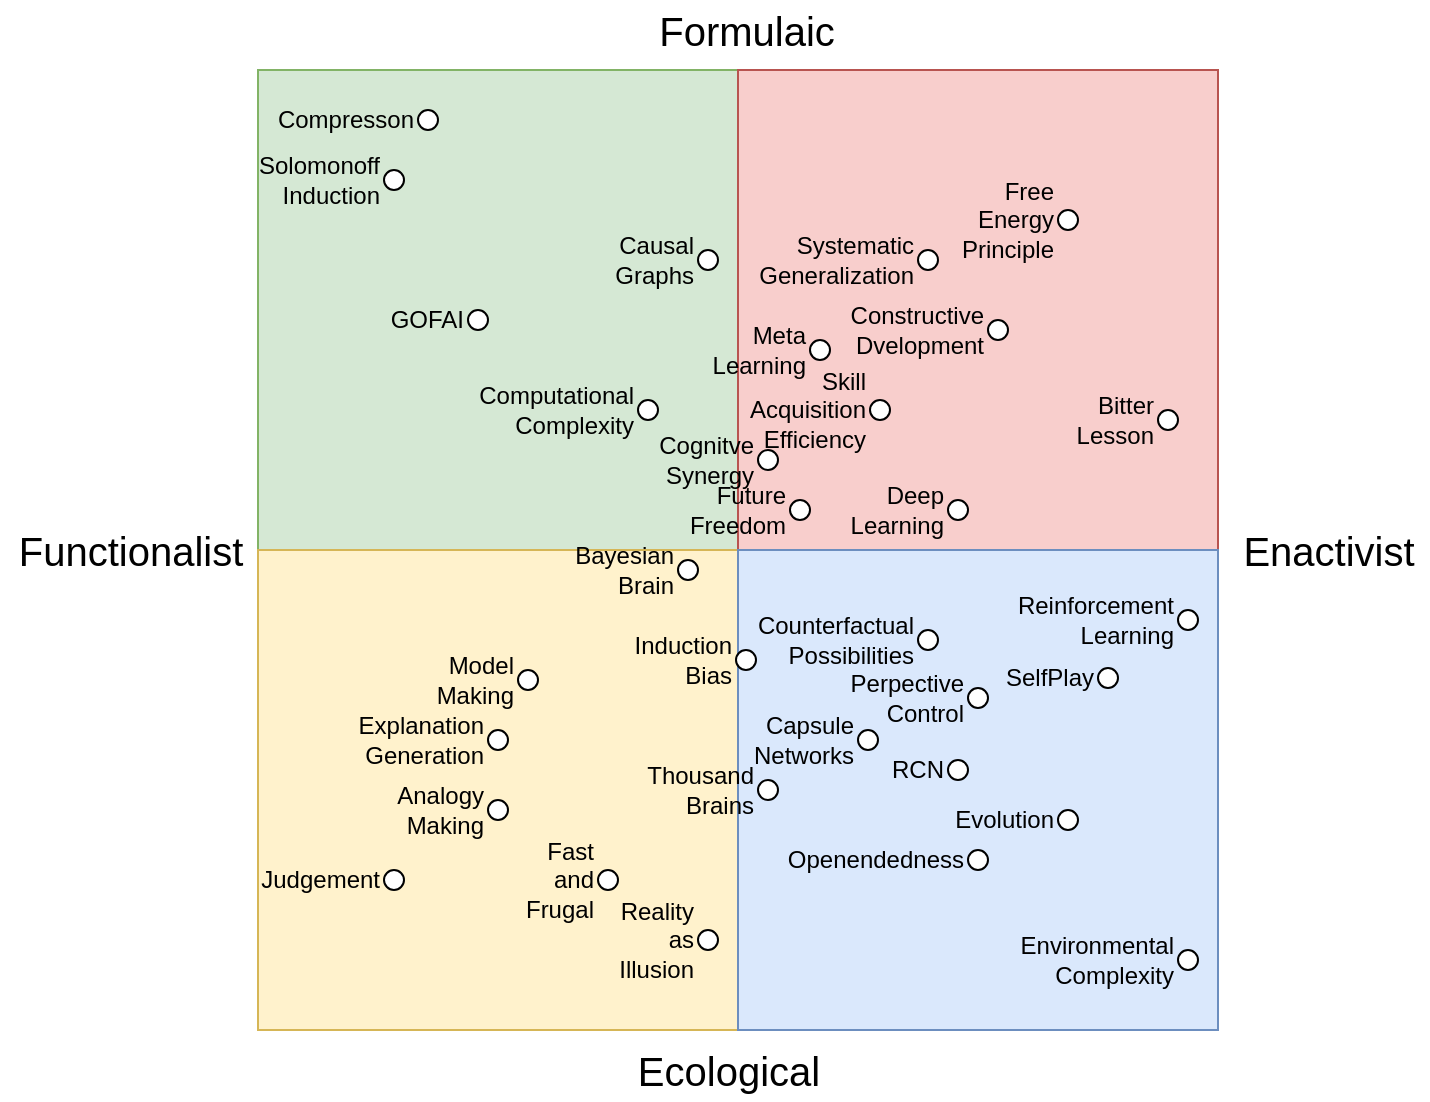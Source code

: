 <mxfile version="13.11.0" type="github">
  <diagram id="e_Nu4UiDqZK5FSXZQxsC" name="Page-1">
    <mxGraphModel dx="1562" dy="558" grid="1" gridSize="10" guides="1" tooltips="1" connect="1" arrows="1" fold="1" page="1" pageScale="1" pageWidth="850" pageHeight="1100" math="0" shadow="0">
      <root>
        <mxCell id="0" />
        <mxCell id="1" parent="0" />
        <mxCell id="trqewR6XDROr1OXFbvpF-3" value="" style="whiteSpace=wrap;html=1;aspect=fixed;fillColor=#d5e8d4;strokeColor=#82b366;" parent="1" vertex="1">
          <mxGeometry x="120" y="40" width="240" height="240" as="geometry" />
        </mxCell>
        <mxCell id="trqewR6XDROr1OXFbvpF-5" value="" style="whiteSpace=wrap;html=1;aspect=fixed;fillColor=#f8cecc;strokeColor=#b85450;" parent="1" vertex="1">
          <mxGeometry x="360" y="40" width="240" height="240" as="geometry" />
        </mxCell>
        <mxCell id="trqewR6XDROr1OXFbvpF-6" value="" style="whiteSpace=wrap;html=1;aspect=fixed;fillColor=#fff2cc;strokeColor=#d6b656;" parent="1" vertex="1">
          <mxGeometry x="120" y="280" width="240" height="240" as="geometry" />
        </mxCell>
        <mxCell id="trqewR6XDROr1OXFbvpF-7" value="" style="whiteSpace=wrap;html=1;aspect=fixed;fillColor=#dae8fc;strokeColor=#6c8ebf;" parent="1" vertex="1">
          <mxGeometry x="360" y="280" width="240" height="240" as="geometry" />
        </mxCell>
        <mxCell id="trqewR6XDROr1OXFbvpF-8" value="Ecological" style="text;html=1;align=center;verticalAlign=middle;resizable=0;points=[];autosize=1;fontSize=20;" parent="1" vertex="1">
          <mxGeometry x="300" y="525" width="110" height="30" as="geometry" />
        </mxCell>
        <mxCell id="trqewR6XDROr1OXFbvpF-9" value="Formulaic" style="text;html=1;align=center;verticalAlign=middle;resizable=0;points=[];autosize=1;fontSize=20;" parent="1" vertex="1">
          <mxGeometry x="314" y="5" width="100" height="30" as="geometry" />
        </mxCell>
        <mxCell id="trqewR6XDROr1OXFbvpF-10" value="Enactivist" style="text;html=1;align=center;verticalAlign=middle;resizable=0;points=[];autosize=1;fontSize=20;" parent="1" vertex="1">
          <mxGeometry x="605" y="265" width="100" height="30" as="geometry" />
        </mxCell>
        <mxCell id="trqewR6XDROr1OXFbvpF-11" value="Functionalist" style="text;html=1;align=center;verticalAlign=middle;resizable=0;points=[];autosize=1;fontSize=20;" parent="1" vertex="1">
          <mxGeometry x="-9" y="265" width="130" height="30" as="geometry" />
        </mxCell>
        <mxCell id="trqewR6XDROr1OXFbvpF-18" value="Model Making" style="ellipse;whiteSpace=wrap;html=1;aspect=fixed;fontSize=12;labelPosition=left;verticalLabelPosition=middle;align=right;verticalAlign=middle;" parent="1" vertex="1">
          <mxGeometry x="250" y="340" width="10" height="10" as="geometry" />
        </mxCell>
        <mxCell id="trqewR6XDROr1OXFbvpF-23" value="Thousand&lt;br&gt;Brains" style="ellipse;whiteSpace=wrap;html=1;aspect=fixed;fontSize=12;labelPosition=left;verticalLabelPosition=middle;align=right;verticalAlign=middle;" parent="1" vertex="1">
          <mxGeometry x="370" y="395" width="10" height="10" as="geometry" />
        </mxCell>
        <mxCell id="trqewR6XDROr1OXFbvpF-26" value="GOFAI" style="ellipse;whiteSpace=wrap;html=1;aspect=fixed;fontSize=12;labelPosition=left;verticalLabelPosition=middle;align=right;verticalAlign=middle;" parent="1" vertex="1">
          <mxGeometry x="225" y="160" width="10" height="10" as="geometry" />
        </mxCell>
        <mxCell id="trqewR6XDROr1OXFbvpF-28" value="Deep Learning" style="ellipse;whiteSpace=wrap;html=1;aspect=fixed;fontSize=12;labelPosition=left;verticalLabelPosition=middle;align=right;verticalAlign=middle;" parent="1" vertex="1">
          <mxGeometry x="465" y="255" width="10" height="10" as="geometry" />
        </mxCell>
        <mxCell id="trqewR6XDROr1OXFbvpF-29" value="Capsule&lt;br&gt;Networks" style="ellipse;whiteSpace=wrap;html=1;aspect=fixed;fontSize=12;labelPosition=left;verticalLabelPosition=middle;align=right;verticalAlign=middle;" parent="1" vertex="1">
          <mxGeometry x="420" y="370" width="10" height="10" as="geometry" />
        </mxCell>
        <mxCell id="trqewR6XDROr1OXFbvpF-39" value="Meta Learning" style="ellipse;whiteSpace=wrap;html=1;aspect=fixed;fontSize=12;labelPosition=left;verticalLabelPosition=middle;align=right;verticalAlign=middle;" parent="1" vertex="1">
          <mxGeometry x="396" y="175" width="10" height="10" as="geometry" />
        </mxCell>
        <mxCell id="trqewR6XDROr1OXFbvpF-51" value="Openendedness" style="ellipse;whiteSpace=wrap;html=1;aspect=fixed;fontSize=12;labelPosition=left;verticalLabelPosition=middle;align=right;verticalAlign=middle;" parent="1" vertex="1">
          <mxGeometry x="475" y="430" width="10" height="10" as="geometry" />
        </mxCell>
        <mxCell id="trqewR6XDROr1OXFbvpF-55" value="Analogy&lt;br&gt;Making" style="ellipse;whiteSpace=wrap;html=1;aspect=fixed;fontSize=12;labelPosition=left;verticalLabelPosition=middle;align=right;verticalAlign=middle;" parent="1" vertex="1">
          <mxGeometry x="235" y="405" width="10" height="10" as="geometry" />
        </mxCell>
        <mxCell id="trqewR6XDROr1OXFbvpF-59" value="Reality as Illusion" style="ellipse;whiteSpace=wrap;html=1;aspect=fixed;fontSize=12;labelPosition=left;verticalLabelPosition=middle;align=right;verticalAlign=middle;" parent="1" vertex="1">
          <mxGeometry x="340" y="470" width="10" height="10" as="geometry" />
        </mxCell>
        <mxCell id="trqewR6XDROr1OXFbvpF-63" value="Compresson" style="ellipse;whiteSpace=wrap;html=1;aspect=fixed;fontSize=12;labelPosition=left;verticalLabelPosition=middle;align=right;verticalAlign=middle;" parent="1" vertex="1">
          <mxGeometry x="200" y="60" width="10" height="10" as="geometry" />
        </mxCell>
        <mxCell id="trqewR6XDROr1OXFbvpF-70" value="Cognitve Synergy" style="ellipse;whiteSpace=wrap;html=1;aspect=fixed;fontSize=12;labelPosition=left;verticalLabelPosition=middle;align=right;verticalAlign=middle;" parent="1" vertex="1">
          <mxGeometry x="370" y="230" width="10" height="10" as="geometry" />
        </mxCell>
        <mxCell id="trqewR6XDROr1OXFbvpF-71" value="Causal Graphs" style="ellipse;whiteSpace=wrap;html=1;aspect=fixed;fontSize=12;labelPosition=left;verticalLabelPosition=middle;align=right;verticalAlign=middle;" parent="1" vertex="1">
          <mxGeometry x="340" y="130" width="10" height="10" as="geometry" />
        </mxCell>
        <mxCell id="trqewR6XDROr1OXFbvpF-72" value="Bitter Lesson" style="ellipse;whiteSpace=wrap;html=1;aspect=fixed;fontSize=12;labelPosition=left;verticalLabelPosition=middle;align=right;verticalAlign=middle;" parent="1" vertex="1">
          <mxGeometry x="570" y="210" width="10" height="10" as="geometry" />
        </mxCell>
        <mxCell id="trqewR6XDROr1OXFbvpF-75" value="Reinforcement Learning" style="ellipse;whiteSpace=wrap;html=1;aspect=fixed;fontSize=12;labelPosition=left;verticalLabelPosition=middle;align=right;verticalAlign=middle;" parent="1" vertex="1">
          <mxGeometry x="580" y="310" width="10" height="10" as="geometry" />
        </mxCell>
        <mxCell id="trqewR6XDROr1OXFbvpF-78" value="Induction Bias" style="ellipse;whiteSpace=wrap;html=1;aspect=fixed;fontSize=12;labelPosition=left;verticalLabelPosition=middle;align=right;verticalAlign=middle;" parent="1" vertex="1">
          <mxGeometry x="359" y="330" width="10" height="10" as="geometry" />
        </mxCell>
        <mxCell id="trqewR6XDROr1OXFbvpF-83" value="Judgement" style="ellipse;whiteSpace=wrap;html=1;aspect=fixed;fontSize=12;labelPosition=left;verticalLabelPosition=middle;align=right;verticalAlign=middle;" parent="1" vertex="1">
          <mxGeometry x="183" y="440" width="10" height="10" as="geometry" />
        </mxCell>
        <mxCell id="trqewR6XDROr1OXFbvpF-84" value="Bayesian&lt;br&gt;Brain" style="ellipse;whiteSpace=wrap;html=1;aspect=fixed;fontSize=12;labelPosition=left;verticalLabelPosition=middle;align=right;verticalAlign=middle;" parent="1" vertex="1">
          <mxGeometry x="330" y="285" width="10" height="10" as="geometry" />
        </mxCell>
        <mxCell id="trqewR6XDROr1OXFbvpF-86" value="Skill Acquisition Efficiency" style="ellipse;whiteSpace=wrap;html=1;aspect=fixed;fontSize=12;labelPosition=left;verticalLabelPosition=middle;align=right;verticalAlign=middle;" parent="1" vertex="1">
          <mxGeometry x="426" y="205" width="10" height="10" as="geometry" />
        </mxCell>
        <mxCell id="trqewR6XDROr1OXFbvpF-87" value="RCN" style="ellipse;whiteSpace=wrap;html=1;aspect=fixed;fontSize=12;labelPosition=left;verticalLabelPosition=middle;align=right;verticalAlign=middle;" parent="1" vertex="1">
          <mxGeometry x="465" y="385" width="10" height="10" as="geometry" />
        </mxCell>
        <mxCell id="trqewR6XDROr1OXFbvpF-88" value="Evolution" style="ellipse;whiteSpace=wrap;html=1;aspect=fixed;fontSize=12;labelPosition=left;verticalLabelPosition=middle;align=right;verticalAlign=middle;" parent="1" vertex="1">
          <mxGeometry x="520" y="410" width="10" height="10" as="geometry" />
        </mxCell>
        <mxCell id="trqewR6XDROr1OXFbvpF-89" value="Free Energy Principle" style="ellipse;whiteSpace=wrap;html=1;aspect=fixed;fontSize=12;labelPosition=left;verticalLabelPosition=middle;align=right;verticalAlign=middle;" parent="1" vertex="1">
          <mxGeometry x="520" y="110" width="10" height="10" as="geometry" />
        </mxCell>
        <mxCell id="LOAbWyqPgFJrH-aSDBwY-21" value="Computational Complexity" style="ellipse;whiteSpace=wrap;html=1;aspect=fixed;fontSize=12;labelPosition=left;verticalLabelPosition=middle;align=right;verticalAlign=middle;" parent="1" vertex="1">
          <mxGeometry x="310" y="205" width="10" height="10" as="geometry" />
        </mxCell>
        <mxCell id="eXJtEBARMdF0W1MzuHGJ-7" value="Explanation&lt;br&gt;Generation" style="ellipse;whiteSpace=wrap;html=1;aspect=fixed;fontSize=12;labelPosition=left;verticalLabelPosition=middle;align=right;verticalAlign=middle;" parent="1" vertex="1">
          <mxGeometry x="235" y="370" width="10" height="10" as="geometry" />
        </mxCell>
        <mxCell id="eXJtEBARMdF0W1MzuHGJ-12" value="SelfPlay" style="ellipse;whiteSpace=wrap;html=1;aspect=fixed;fontSize=12;labelPosition=left;verticalLabelPosition=middle;align=right;verticalAlign=middle;" parent="1" vertex="1">
          <mxGeometry x="540" y="339" width="10" height="10" as="geometry" />
        </mxCell>
        <mxCell id="eXJtEBARMdF0W1MzuHGJ-14" value="Fast and Frugal" style="ellipse;whiteSpace=wrap;html=1;aspect=fixed;fontSize=12;labelPosition=left;verticalLabelPosition=middle;align=right;verticalAlign=middle;" parent="1" vertex="1">
          <mxGeometry x="290" y="440" width="10" height="10" as="geometry" />
        </mxCell>
        <mxCell id="eXJtEBARMdF0W1MzuHGJ-15" value="Future Freedom" style="ellipse;whiteSpace=wrap;html=1;aspect=fixed;fontSize=12;labelPosition=left;verticalLabelPosition=middle;align=right;verticalAlign=middle;" parent="1" vertex="1">
          <mxGeometry x="386" y="255" width="10" height="10" as="geometry" />
        </mxCell>
        <mxCell id="eXJtEBARMdF0W1MzuHGJ-17" value="Solomonoff Induction" style="ellipse;whiteSpace=wrap;html=1;aspect=fixed;fontSize=12;labelPosition=left;verticalLabelPosition=middle;align=right;verticalAlign=middle;direction=west;" parent="1" vertex="1">
          <mxGeometry x="183" y="90" width="10" height="10" as="geometry" />
        </mxCell>
        <mxCell id="k-j6yH_58D2AUaqItA9q-1" value="Environmental&lt;br&gt;Complexity" style="ellipse;whiteSpace=wrap;html=1;aspect=fixed;fontSize=12;labelPosition=left;verticalLabelPosition=middle;align=right;verticalAlign=middle;" parent="1" vertex="1">
          <mxGeometry x="580" y="480" width="10" height="10" as="geometry" />
        </mxCell>
        <mxCell id="k-j6yH_58D2AUaqItA9q-2" value="Counterfactual&lt;br&gt;Possibilities" style="ellipse;whiteSpace=wrap;html=1;aspect=fixed;fontSize=12;labelPosition=left;verticalLabelPosition=middle;align=right;verticalAlign=middle;" parent="1" vertex="1">
          <mxGeometry x="450" y="320" width="10" height="10" as="geometry" />
        </mxCell>
        <mxCell id="k-j6yH_58D2AUaqItA9q-5" value="Constructive&lt;br&gt;Dvelopment" style="ellipse;whiteSpace=wrap;html=1;aspect=fixed;fontSize=12;labelPosition=left;verticalLabelPosition=middle;align=right;verticalAlign=middle;" parent="1" vertex="1">
          <mxGeometry x="485" y="165" width="10" height="10" as="geometry" />
        </mxCell>
        <mxCell id="k-j6yH_58D2AUaqItA9q-6" value="Perpective&lt;br&gt;Control" style="ellipse;whiteSpace=wrap;html=1;aspect=fixed;fontSize=12;labelPosition=left;verticalLabelPosition=middle;align=right;verticalAlign=middle;" parent="1" vertex="1">
          <mxGeometry x="475" y="349" width="10" height="10" as="geometry" />
        </mxCell>
        <mxCell id="QWCSz0HMptk9CQ3aTMiP-1" value="Systematic&lt;br&gt;Generalization" style="ellipse;whiteSpace=wrap;html=1;aspect=fixed;fontSize=12;labelPosition=left;verticalLabelPosition=middle;align=right;verticalAlign=middle;" vertex="1" parent="1">
          <mxGeometry x="450" y="130" width="10" height="10" as="geometry" />
        </mxCell>
      </root>
    </mxGraphModel>
  </diagram>
</mxfile>
